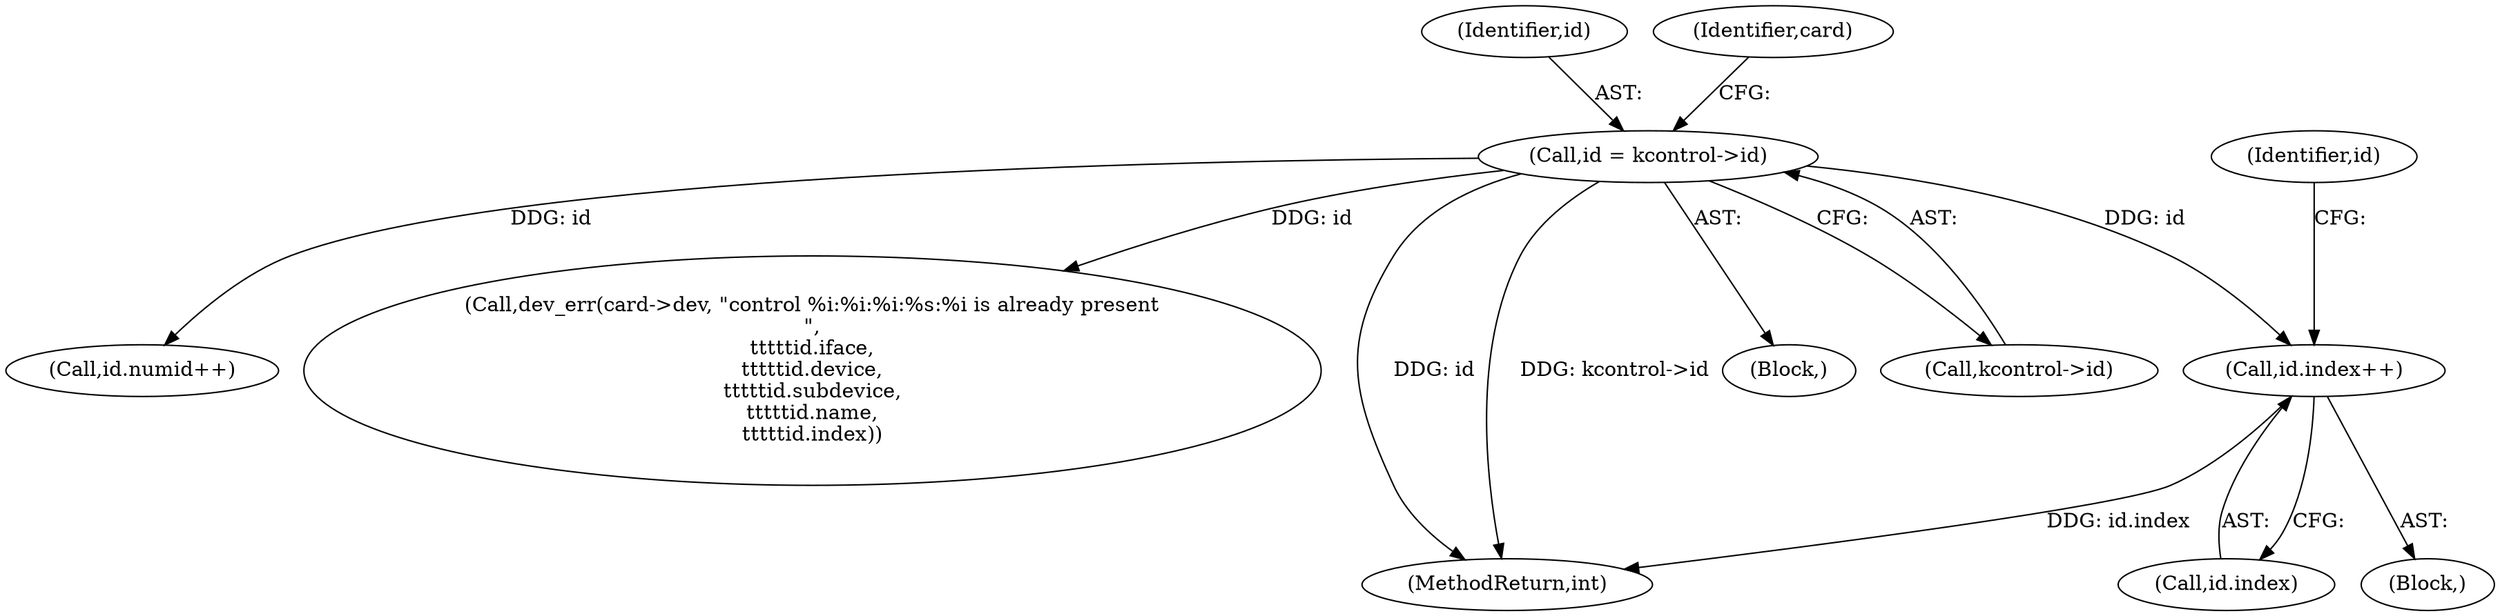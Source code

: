 digraph "1_linux_fd9f26e4eca5d08a27d12c0933fceef76ed9663d@del" {
"1000243" [label="(Call,id.index++)"];
"1000126" [label="(Call,id = kcontrol->id)"];
"1000242" [label="(Block,)"];
"1000127" [label="(Identifier,id)"];
"1000247" [label="(Call,id.numid++)"];
"1000147" [label="(Call,dev_err(card->dev, \"control %i:%i:%i:%s:%i is already present\n\",\n\t\t\t\t\tid.iface,\n\t\t\t\t\tid.device,\n\t\t\t\t\tid.subdevice,\n\t\t\t\t\tid.name,\n\t\t\t\t\tid.index))"];
"1000126" [label="(Call,id = kcontrol->id)"];
"1000263" [label="(MethodReturn,int)"];
"1000103" [label="(Block,)"];
"1000243" [label="(Call,id.index++)"];
"1000128" [label="(Call,kcontrol->id)"];
"1000249" [label="(Identifier,id)"];
"1000244" [label="(Call,id.index)"];
"1000134" [label="(Identifier,card)"];
"1000243" -> "1000242"  [label="AST: "];
"1000243" -> "1000244"  [label="CFG: "];
"1000244" -> "1000243"  [label="AST: "];
"1000249" -> "1000243"  [label="CFG: "];
"1000243" -> "1000263"  [label="DDG: id.index"];
"1000126" -> "1000243"  [label="DDG: id"];
"1000126" -> "1000103"  [label="AST: "];
"1000126" -> "1000128"  [label="CFG: "];
"1000127" -> "1000126"  [label="AST: "];
"1000128" -> "1000126"  [label="AST: "];
"1000134" -> "1000126"  [label="CFG: "];
"1000126" -> "1000263"  [label="DDG: id"];
"1000126" -> "1000263"  [label="DDG: kcontrol->id"];
"1000126" -> "1000147"  [label="DDG: id"];
"1000126" -> "1000247"  [label="DDG: id"];
}
